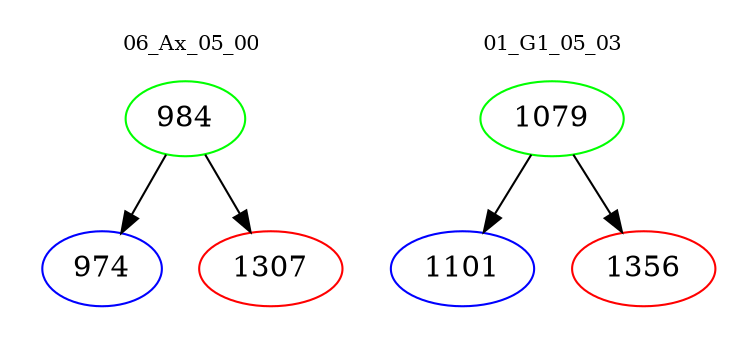 digraph{
subgraph cluster_0 {
color = white
label = "06_Ax_05_00";
fontsize=10;
T0_984 [label="984", color="green"]
T0_984 -> T0_974 [color="black"]
T0_974 [label="974", color="blue"]
T0_984 -> T0_1307 [color="black"]
T0_1307 [label="1307", color="red"]
}
subgraph cluster_1 {
color = white
label = "01_G1_05_03";
fontsize=10;
T1_1079 [label="1079", color="green"]
T1_1079 -> T1_1101 [color="black"]
T1_1101 [label="1101", color="blue"]
T1_1079 -> T1_1356 [color="black"]
T1_1356 [label="1356", color="red"]
}
}
